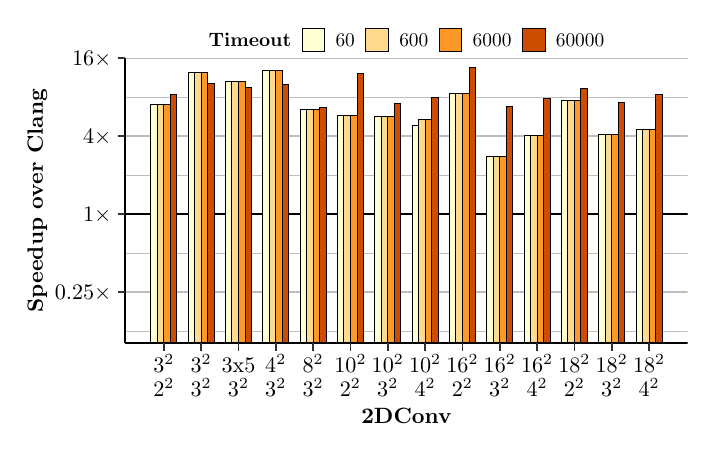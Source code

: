 % Created by tikzDevice version 0.12.4 on 2023-04-20 12:28:15
% !TEX encoding = UTF-8 Unicode
\begin{tikzpicture}[x=1pt,y=1pt]
\definecolor{fillColor}{RGB}{255,255,255}
\path[use as bounding box,fill=fillColor,fill opacity=0.00] (0,0) rectangle (238.49,144.54);
\begin{scope}
\path[clip] (  0.00,  0.00) rectangle (238.49,144.54);
\definecolor{drawColor}{RGB}{255,255,255}
\definecolor{fillColor}{RGB}{255,255,255}

\path[draw=drawColor,line width= 0.6pt,line join=round,line cap=round,fill=fillColor] ( -0.00,  0.00) rectangle (238.49,144.54);
\end{scope}
\begin{scope}
\path[clip] ( 35.22, 30.48) rectangle (238.49,133.51);
\definecolor{fillColor}{RGB}{255,255,255}

\path[fill=fillColor] ( 35.22, 30.48) rectangle (238.49,133.51);
\definecolor{drawColor}{RGB}{190,190,190}

\path[draw=drawColor,line width= 0.1pt,line join=round] ( 35.22, 35.01) --
	(238.49, 35.01);

\path[draw=drawColor,line width= 0.1pt,line join=round] ( 35.22, 63.15) --
	(238.49, 63.15);

\path[draw=drawColor,line width= 0.1pt,line join=round] ( 35.22, 91.29) --
	(238.49, 91.29);

\path[draw=drawColor,line width= 0.1pt,line join=round] ( 35.22,119.44) --
	(238.49,119.44);

\path[draw=drawColor,line width= 0.5pt,line join=round] ( 35.22, 49.08) --
	(238.49, 49.08);

\path[draw=drawColor,line width= 0.5pt,line join=round] ( 35.22, 77.22) --
	(238.49, 77.22);

\path[draw=drawColor,line width= 0.5pt,line join=round] ( 35.22,105.36) --
	(238.49,105.36);

\path[draw=drawColor,line width= 0.5pt,line join=round] ( 35.22,133.51) --
	(238.49,133.51);
\definecolor{drawColor}{RGB}{0,0,0}

\path[draw=drawColor,line width= 0.4pt,line join=round] ( 35.22, 77.22) -- (238.49, 77.22);
\definecolor{fillColor}{RGB}{255,255,212}

\path[draw=drawColor,line width= 0.3pt,fill=fillColor] ( 44.46, 30.48) rectangle ( 46.82,116.77);
\definecolor{fillColor}{RGB}{254,153,41}

\path[draw=drawColor,line width= 0.3pt,fill=fillColor] ( 49.18, 30.48) rectangle ( 51.54,116.77);
\definecolor{fillColor}{RGB}{204,76,2}

\path[draw=drawColor,line width= 0.3pt,fill=fillColor] ( 51.54, 30.48) rectangle ( 53.90,120.41);
\definecolor{fillColor}{RGB}{254,217,142}

\path[draw=drawColor,line width= 0.3pt,fill=fillColor] ( 46.82, 30.48) rectangle ( 49.18,116.77);

\path[draw=drawColor,line width= 0.3pt,fill=fillColor] ( 60.31, 30.48) rectangle ( 62.67,128.33);
\definecolor{fillColor}{RGB}{204,76,2}

\path[draw=drawColor,line width= 0.3pt,fill=fillColor] ( 65.03, 30.48) rectangle ( 67.39,124.57);
\definecolor{fillColor}{RGB}{254,153,41}

\path[draw=drawColor,line width= 0.3pt,fill=fillColor] ( 62.67, 30.48) rectangle ( 65.03,128.33);
\definecolor{fillColor}{RGB}{255,255,212}

\path[draw=drawColor,line width= 0.3pt,fill=fillColor] ( 57.95, 30.48) rectangle ( 60.31,128.33);

\path[draw=drawColor,line width= 0.3pt,fill=fillColor] ( 71.43, 30.48) rectangle ( 73.79,125.19);
\definecolor{fillColor}{RGB}{254,217,142}

\path[draw=drawColor,line width= 0.3pt,fill=fillColor] ( 73.79, 30.48) rectangle ( 76.16,125.19);
\definecolor{fillColor}{RGB}{204,76,2}

\path[draw=drawColor,line width= 0.3pt,fill=fillColor] ( 78.52, 30.48) rectangle ( 80.88,122.99);
\definecolor{fillColor}{RGB}{254,153,41}

\path[draw=drawColor,line width= 0.3pt,fill=fillColor] ( 76.16, 30.48) rectangle ( 78.52,125.19);
\definecolor{fillColor}{RGB}{204,76,2}

\path[draw=drawColor,line width= 0.3pt,fill=fillColor] ( 92.00, 30.48) rectangle ( 94.36,123.98);
\definecolor{fillColor}{RGB}{254,153,41}

\path[draw=drawColor,line width= 0.3pt,fill=fillColor] ( 89.64, 30.48) rectangle ( 92.00,129.03);
\definecolor{fillColor}{RGB}{255,255,212}

\path[draw=drawColor,line width= 0.3pt,fill=fillColor] ( 84.92, 30.48) rectangle ( 87.28,129.03);
\definecolor{fillColor}{RGB}{254,217,142}

\path[draw=drawColor,line width= 0.3pt,fill=fillColor] ( 87.28, 30.48) rectangle ( 89.64,129.03);
\definecolor{fillColor}{RGB}{204,76,2}

\path[draw=drawColor,line width= 0.3pt,fill=fillColor] (105.49, 30.48) rectangle (107.85,115.61);
\definecolor{fillColor}{RGB}{254,153,41}

\path[draw=drawColor,line width= 0.3pt,fill=fillColor] (103.13, 30.48) rectangle (105.49,114.87);
\definecolor{fillColor}{RGB}{254,217,142}

\path[draw=drawColor,line width= 0.3pt,fill=fillColor] (100.77, 30.48) rectangle (103.13,114.87);
\definecolor{fillColor}{RGB}{255,255,212}

\path[draw=drawColor,line width= 0.3pt,fill=fillColor] ( 98.41, 30.48) rectangle (100.77,114.87);
\definecolor{fillColor}{RGB}{254,217,142}

\path[draw=drawColor,line width= 0.3pt,fill=fillColor] (114.26, 30.48) rectangle (116.62,112.67);
\definecolor{fillColor}{RGB}{204,76,2}

\path[draw=drawColor,line width= 0.3pt,fill=fillColor] (118.98, 30.48) rectangle (121.34,127.90);
\definecolor{fillColor}{RGB}{254,153,41}

\path[draw=drawColor,line width= 0.3pt,fill=fillColor] (116.62, 30.48) rectangle (118.98,112.67);
\definecolor{fillColor}{RGB}{255,255,212}

\path[draw=drawColor,line width= 0.3pt,fill=fillColor] (111.90, 30.48) rectangle (114.26,112.67);

\path[draw=drawColor,line width= 0.3pt,fill=fillColor] (125.39, 30.48) rectangle (127.75,112.37);
\definecolor{fillColor}{RGB}{254,217,142}

\path[draw=drawColor,line width= 0.3pt,fill=fillColor] (127.75, 30.48) rectangle (130.11,112.37);
\definecolor{fillColor}{RGB}{204,76,2}

\path[draw=drawColor,line width= 0.3pt,fill=fillColor] (132.47, 30.48) rectangle (134.83,117.22);
\definecolor{fillColor}{RGB}{254,153,41}

\path[draw=drawColor,line width= 0.3pt,fill=fillColor] (130.11, 30.48) rectangle (132.47,112.37);
\definecolor{fillColor}{RGB}{255,255,212}

\path[draw=drawColor,line width= 0.3pt,fill=fillColor] (138.88, 30.48) rectangle (141.24,109.23);
\definecolor{fillColor}{RGB}{254,217,142}

\path[draw=drawColor,line width= 0.3pt,fill=fillColor] (141.24, 30.48) rectangle (143.60,111.36);
\definecolor{fillColor}{RGB}{204,76,2}

\path[draw=drawColor,line width= 0.3pt,fill=fillColor] (145.96, 30.48) rectangle (148.32,119.42);
\definecolor{fillColor}{RGB}{254,153,41}

\path[draw=drawColor,line width= 0.3pt,fill=fillColor] (143.60, 30.48) rectangle (145.96,111.36);
\definecolor{fillColor}{RGB}{255,255,212}

\path[draw=drawColor,line width= 0.3pt,fill=fillColor] (152.37, 30.48) rectangle (154.73,120.75);
\definecolor{fillColor}{RGB}{254,153,41}

\path[draw=drawColor,line width= 0.3pt,fill=fillColor] (157.09, 30.48) rectangle (159.45,120.75);
\definecolor{fillColor}{RGB}{254,217,142}

\path[draw=drawColor,line width= 0.3pt,fill=fillColor] (154.73, 30.48) rectangle (157.09,120.75);
\definecolor{fillColor}{RGB}{204,76,2}

\path[draw=drawColor,line width= 0.3pt,fill=fillColor] (159.45, 30.48) rectangle (161.81,130.35);
\definecolor{fillColor}{RGB}{254,153,41}

\path[draw=drawColor,line width= 0.3pt,fill=fillColor] (170.58, 30.48) rectangle (172.94, 98.04);
\definecolor{fillColor}{RGB}{255,255,212}

\path[draw=drawColor,line width= 0.3pt,fill=fillColor] (165.85, 30.48) rectangle (168.22, 98.04);
\definecolor{fillColor}{RGB}{254,217,142}

\path[draw=drawColor,line width= 0.3pt,fill=fillColor] (168.22, 30.48) rectangle (170.58, 98.04);
\definecolor{fillColor}{RGB}{204,76,2}

\path[draw=drawColor,line width= 0.3pt,fill=fillColor] (172.94, 30.48) rectangle (175.30,116.24);
\definecolor{fillColor}{RGB}{254,153,41}

\path[draw=drawColor,line width= 0.3pt,fill=fillColor] (184.06, 30.48) rectangle (186.42,105.57);
\definecolor{fillColor}{RGB}{254,217,142}

\path[draw=drawColor,line width= 0.3pt,fill=fillColor] (181.70, 30.48) rectangle (184.06,105.57);
\definecolor{fillColor}{RGB}{255,255,212}

\path[draw=drawColor,line width= 0.3pt,fill=fillColor] (179.34, 30.48) rectangle (181.70,105.57);
\definecolor{fillColor}{RGB}{204,76,2}

\path[draw=drawColor,line width= 0.3pt,fill=fillColor] (186.42, 30.48) rectangle (188.79,118.99);
\definecolor{fillColor}{RGB}{254,153,41}

\path[draw=drawColor,line width= 0.3pt,fill=fillColor] (197.55, 30.48) rectangle (199.91,118.33);
\definecolor{fillColor}{RGB}{254,217,142}

\path[draw=drawColor,line width= 0.3pt,fill=fillColor] (195.19, 30.48) rectangle (197.55,118.33);
\definecolor{fillColor}{RGB}{204,76,2}

\path[draw=drawColor,line width= 0.3pt,fill=fillColor] (199.91, 30.48) rectangle (202.27,122.43);
\definecolor{fillColor}{RGB}{255,255,212}

\path[draw=drawColor,line width= 0.3pt,fill=fillColor] (192.83, 30.48) rectangle (195.19,118.33);
\definecolor{fillColor}{RGB}{204,76,2}

\path[draw=drawColor,line width= 0.3pt,fill=fillColor] (213.40, 30.48) rectangle (215.76,117.55);
\definecolor{fillColor}{RGB}{254,217,142}

\path[draw=drawColor,line width= 0.3pt,fill=fillColor] (208.68, 30.48) rectangle (211.04,105.96);
\definecolor{fillColor}{RGB}{255,255,212}

\path[draw=drawColor,line width= 0.3pt,fill=fillColor] (206.32, 30.48) rectangle (208.68,105.96);
\definecolor{fillColor}{RGB}{254,153,41}

\path[draw=drawColor,line width= 0.3pt,fill=fillColor] (211.04, 30.48) rectangle (213.40,105.96);
\definecolor{fillColor}{RGB}{204,76,2}

\path[draw=drawColor,line width= 0.3pt,fill=fillColor] (226.89, 30.48) rectangle (229.25,120.33);
\definecolor{fillColor}{RGB}{254,217,142}

\path[draw=drawColor,line width= 0.3pt,fill=fillColor] (222.17, 30.48) rectangle (224.53,107.84);
\definecolor{fillColor}{RGB}{255,255,212}

\path[draw=drawColor,line width= 0.3pt,fill=fillColor] (219.81, 30.48) rectangle (222.17,107.84);
\definecolor{fillColor}{RGB}{254,153,41}

\path[draw=drawColor,line width= 0.3pt,fill=fillColor] (224.53, 30.48) rectangle (226.89,107.84);
\end{scope}
\begin{scope}
\path[clip] (  0.00,  0.00) rectangle (238.49,144.54);
\definecolor{drawColor}{RGB}{0,0,0}

\path[draw=drawColor,line width= 0.6pt,line join=round] ( 35.22, 30.48) --
	( 35.22,133.51);
\end{scope}
\begin{scope}
\path[clip] (  0.00,  0.00) rectangle (238.49,144.54);
\definecolor{drawColor}{RGB}{0,0,0}

\node[text=drawColor,anchor=base east,inner sep=0pt, outer sep=0pt, scale=  0.80] at ( 30.27, 46.33) {0.25$\times$};

\node[text=drawColor,anchor=base east,inner sep=0pt, outer sep=0pt, scale=  0.80] at ( 30.27, 74.47) {1$\times$};

\node[text=drawColor,anchor=base east,inner sep=0pt, outer sep=0pt, scale=  0.80] at ( 30.27,102.61) {4$\times$};

\node[text=drawColor,anchor=base east,inner sep=0pt, outer sep=0pt, scale=  0.80] at ( 30.27,130.75) {16$\times$};
\end{scope}
\begin{scope}
\path[clip] (  0.00,  0.00) rectangle (238.49,144.54);
\definecolor{drawColor}{gray}{0.20}

\path[draw=drawColor,line width= 0.6pt,line join=round] ( 32.47, 49.08) --
	( 35.22, 49.08);

\path[draw=drawColor,line width= 0.6pt,line join=round] ( 32.47, 77.22) --
	( 35.22, 77.22);

\path[draw=drawColor,line width= 0.6pt,line join=round] ( 32.47,105.36) --
	( 35.22,105.36);

\path[draw=drawColor,line width= 0.6pt,line join=round] ( 32.47,133.51) --
	( 35.22,133.51);
\end{scope}
\begin{scope}
\path[clip] (  0.00,  0.00) rectangle (238.49,144.54);
\definecolor{drawColor}{RGB}{0,0,0}

\path[draw=drawColor,line width= 0.6pt,line join=round] ( 35.22, 30.48) --
	(238.49, 30.48);
\end{scope}
\begin{scope}
\path[clip] (  0.00,  0.00) rectangle (238.49,144.54);
\definecolor{drawColor}{gray}{0.20}

\path[draw=drawColor,line width= 0.6pt,line join=round] ( 49.18, 27.73) --
	( 49.18, 30.48);

\path[draw=drawColor,line width= 0.6pt,line join=round] ( 62.67, 27.73) --
	( 62.67, 30.48);

\path[draw=drawColor,line width= 0.6pt,line join=round] ( 76.16, 27.73) --
	( 76.16, 30.48);

\path[draw=drawColor,line width= 0.6pt,line join=round] ( 89.64, 27.73) --
	( 89.64, 30.48);

\path[draw=drawColor,line width= 0.6pt,line join=round] (103.13, 27.73) --
	(103.13, 30.48);

\path[draw=drawColor,line width= 0.6pt,line join=round] (116.62, 27.73) --
	(116.62, 30.48);

\path[draw=drawColor,line width= 0.6pt,line join=round] (130.11, 27.73) --
	(130.11, 30.48);

\path[draw=drawColor,line width= 0.6pt,line join=round] (143.60, 27.73) --
	(143.60, 30.48);

\path[draw=drawColor,line width= 0.6pt,line join=round] (157.09, 27.73) --
	(157.09, 30.48);

\path[draw=drawColor,line width= 0.6pt,line join=round] (170.58, 27.73) --
	(170.58, 30.48);

\path[draw=drawColor,line width= 0.6pt,line join=round] (184.06, 27.73) --
	(184.06, 30.48);

\path[draw=drawColor,line width= 0.6pt,line join=round] (197.55, 27.73) --
	(197.55, 30.48);

\path[draw=drawColor,line width= 0.6pt,line join=round] (211.04, 27.73) --
	(211.04, 30.48);

\path[draw=drawColor,line width= 0.6pt,line join=round] (224.53, 27.73) --
	(224.53, 30.48);
\end{scope}
\begin{scope}
\path[clip] (  0.00,  0.00) rectangle (238.49,144.54);
\definecolor{drawColor}{RGB}{0,0,0}

\node[text=drawColor,anchor=base,inner sep=0pt, outer sep=0pt, scale=  0.80] at ( 49.18, 20.02) {3$^2$};

\node[text=drawColor,anchor=base,inner sep=0pt, outer sep=0pt, scale=  0.80] at ( 49.18, 11.38) {2$^2$};

\node[text=drawColor,anchor=base,inner sep=0pt, outer sep=0pt, scale=  0.80] at ( 62.67, 20.02) {3$^2$};

\node[text=drawColor,anchor=base,inner sep=0pt, outer sep=0pt, scale=  0.80] at ( 62.67, 11.38) {3$^2$};

\node[text=drawColor,anchor=base,inner sep=0pt, outer sep=0pt, scale=  0.80] at ( 76.16, 20.02) {3x5};

\node[text=drawColor,anchor=base,inner sep=0pt, outer sep=0pt, scale=  0.80] at ( 76.16, 11.38) {3$^2$};

\node[text=drawColor,anchor=base,inner sep=0pt, outer sep=0pt, scale=  0.80] at ( 89.64, 20.02) {4$^2$};

\node[text=drawColor,anchor=base,inner sep=0pt, outer sep=0pt, scale=  0.80] at ( 89.64, 11.38) {3$^2$};

\node[text=drawColor,anchor=base,inner sep=0pt, outer sep=0pt, scale=  0.80] at (103.13, 20.02) {8$^2$};

\node[text=drawColor,anchor=base,inner sep=0pt, outer sep=0pt, scale=  0.80] at (103.13, 11.38) {3$^2$};

\node[text=drawColor,anchor=base,inner sep=0pt, outer sep=0pt, scale=  0.80] at (116.62, 20.02) {10$^2$};

\node[text=drawColor,anchor=base,inner sep=0pt, outer sep=0pt, scale=  0.80] at (116.62, 11.38) {2$^2$};

\node[text=drawColor,anchor=base,inner sep=0pt, outer sep=0pt, scale=  0.80] at (130.11, 20.02) {10$^2$};

\node[text=drawColor,anchor=base,inner sep=0pt, outer sep=0pt, scale=  0.80] at (130.11, 11.38) {3$^2$};

\node[text=drawColor,anchor=base,inner sep=0pt, outer sep=0pt, scale=  0.80] at (143.60, 20.02) {10$^2$};

\node[text=drawColor,anchor=base,inner sep=0pt, outer sep=0pt, scale=  0.80] at (143.60, 11.38) {4$^2$};

\node[text=drawColor,anchor=base,inner sep=0pt, outer sep=0pt, scale=  0.80] at (157.09, 20.02) {16$^2$};

\node[text=drawColor,anchor=base,inner sep=0pt, outer sep=0pt, scale=  0.80] at (157.09, 11.38) {2$^2$};

\node[text=drawColor,anchor=base,inner sep=0pt, outer sep=0pt, scale=  0.80] at (170.58, 20.02) {16$^2$};

\node[text=drawColor,anchor=base,inner sep=0pt, outer sep=0pt, scale=  0.80] at (170.58, 11.38) {3$^2$};

\node[text=drawColor,anchor=base,inner sep=0pt, outer sep=0pt, scale=  0.80] at (184.06, 20.02) {16$^2$};

\node[text=drawColor,anchor=base,inner sep=0pt, outer sep=0pt, scale=  0.80] at (184.06, 11.38) {4$^2$};

\node[text=drawColor,anchor=base,inner sep=0pt, outer sep=0pt, scale=  0.80] at (197.55, 20.02) {18$^2$};

\node[text=drawColor,anchor=base,inner sep=0pt, outer sep=0pt, scale=  0.80] at (197.55, 11.38) {2$^2$};

\node[text=drawColor,anchor=base,inner sep=0pt, outer sep=0pt, scale=  0.80] at (211.04, 20.02) {18$^2$};

\node[text=drawColor,anchor=base,inner sep=0pt, outer sep=0pt, scale=  0.80] at (211.04, 11.38) {3$^2$};

\node[text=drawColor,anchor=base,inner sep=0pt, outer sep=0pt, scale=  0.80] at (224.53, 20.02) {18$^2$};

\node[text=drawColor,anchor=base,inner sep=0pt, outer sep=0pt, scale=  0.80] at (224.53, 11.38) {4$^2$};
\end{scope}
\begin{scope}
\path[clip] (  0.00,  0.00) rectangle (238.49,144.54);
\definecolor{drawColor}{RGB}{0,0,0}

\node[text=drawColor,anchor=base,inner sep=0pt, outer sep=0pt, scale=  0.80] at (136.85,  1.56) {\bfseries 2DConv};
\end{scope}
\begin{scope}
\path[clip] (  0.00,  0.00) rectangle (238.49,144.54);
\definecolor{drawColor}{RGB}{0,0,0}

\node[text=drawColor,rotate= 90.00,anchor=base,inner sep=0pt, outer sep=0pt, scale=  0.80] at (  5.52, 81.99) {\bfseries Speedup over Clang};
\end{scope}
\begin{scope}
\path[clip] (  0.00,  0.00) rectangle (238.49,144.54);
\definecolor{drawColor}{RGB}{0,0,0}

\node[text=drawColor,anchor=base west,inner sep=0pt, outer sep=0pt, scale=  0.70] at ( 65.37,137.61) {\bfseries Timeout};
\end{scope}
\begin{scope}
\path[clip] (  0.00,  0.00) rectangle (238.49,144.54);
\definecolor{drawColor}{RGB}{0,0,0}
\definecolor{fillColor}{RGB}{255,255,212}

\path[draw=drawColor,line width= 0.3pt,fill=fillColor] ( 99.15,135.93) rectangle (107.33,144.11);
\end{scope}
\begin{scope}
\path[clip] (  0.00,  0.00) rectangle (238.49,144.54);
\definecolor{drawColor}{RGB}{0,0,0}
\definecolor{fillColor}{RGB}{254,217,142}

\path[draw=drawColor,line width= 0.3pt,fill=fillColor] (122.18,135.93) rectangle (130.36,144.11);
\end{scope}
\begin{scope}
\path[clip] (  0.00,  0.00) rectangle (238.49,144.54);
\definecolor{drawColor}{RGB}{0,0,0}
\definecolor{fillColor}{RGB}{254,153,41}

\path[draw=drawColor,line width= 0.3pt,fill=fillColor] (148.71,135.93) rectangle (156.89,144.11);
\end{scope}
\begin{scope}
\path[clip] (  0.00,  0.00) rectangle (238.49,144.54);
\definecolor{drawColor}{RGB}{0,0,0}
\definecolor{fillColor}{RGB}{204,76,2}

\path[draw=drawColor,line width= 0.3pt,fill=fillColor] (178.74,135.93) rectangle (186.92,144.11);
\end{scope}
\begin{scope}
\path[clip] (  0.00,  0.00) rectangle (238.49,144.54);
\definecolor{drawColor}{RGB}{0,0,0}

\node[text=drawColor,anchor=base west,inner sep=0pt, outer sep=0pt, scale=  0.70] at (111.25,137.61) {60};
\end{scope}
\begin{scope}
\path[clip] (  0.00,  0.00) rectangle (238.49,144.54);
\definecolor{drawColor}{RGB}{0,0,0}

\node[text=drawColor,anchor=base west,inner sep=0pt, outer sep=0pt, scale=  0.70] at (134.29,137.61) {600};
\end{scope}
\begin{scope}
\path[clip] (  0.00,  0.00) rectangle (238.49,144.54);
\definecolor{drawColor}{RGB}{0,0,0}

\node[text=drawColor,anchor=base west,inner sep=0pt, outer sep=0pt, scale=  0.70] at (160.82,137.61) {6000};
\end{scope}
\begin{scope}
\path[clip] (  0.00,  0.00) rectangle (238.49,144.54);
\definecolor{drawColor}{RGB}{0,0,0}

\node[text=drawColor,anchor=base west,inner sep=0pt, outer sep=0pt, scale=  0.70] at (190.85,137.61) {60000};
\end{scope}
\end{tikzpicture}
